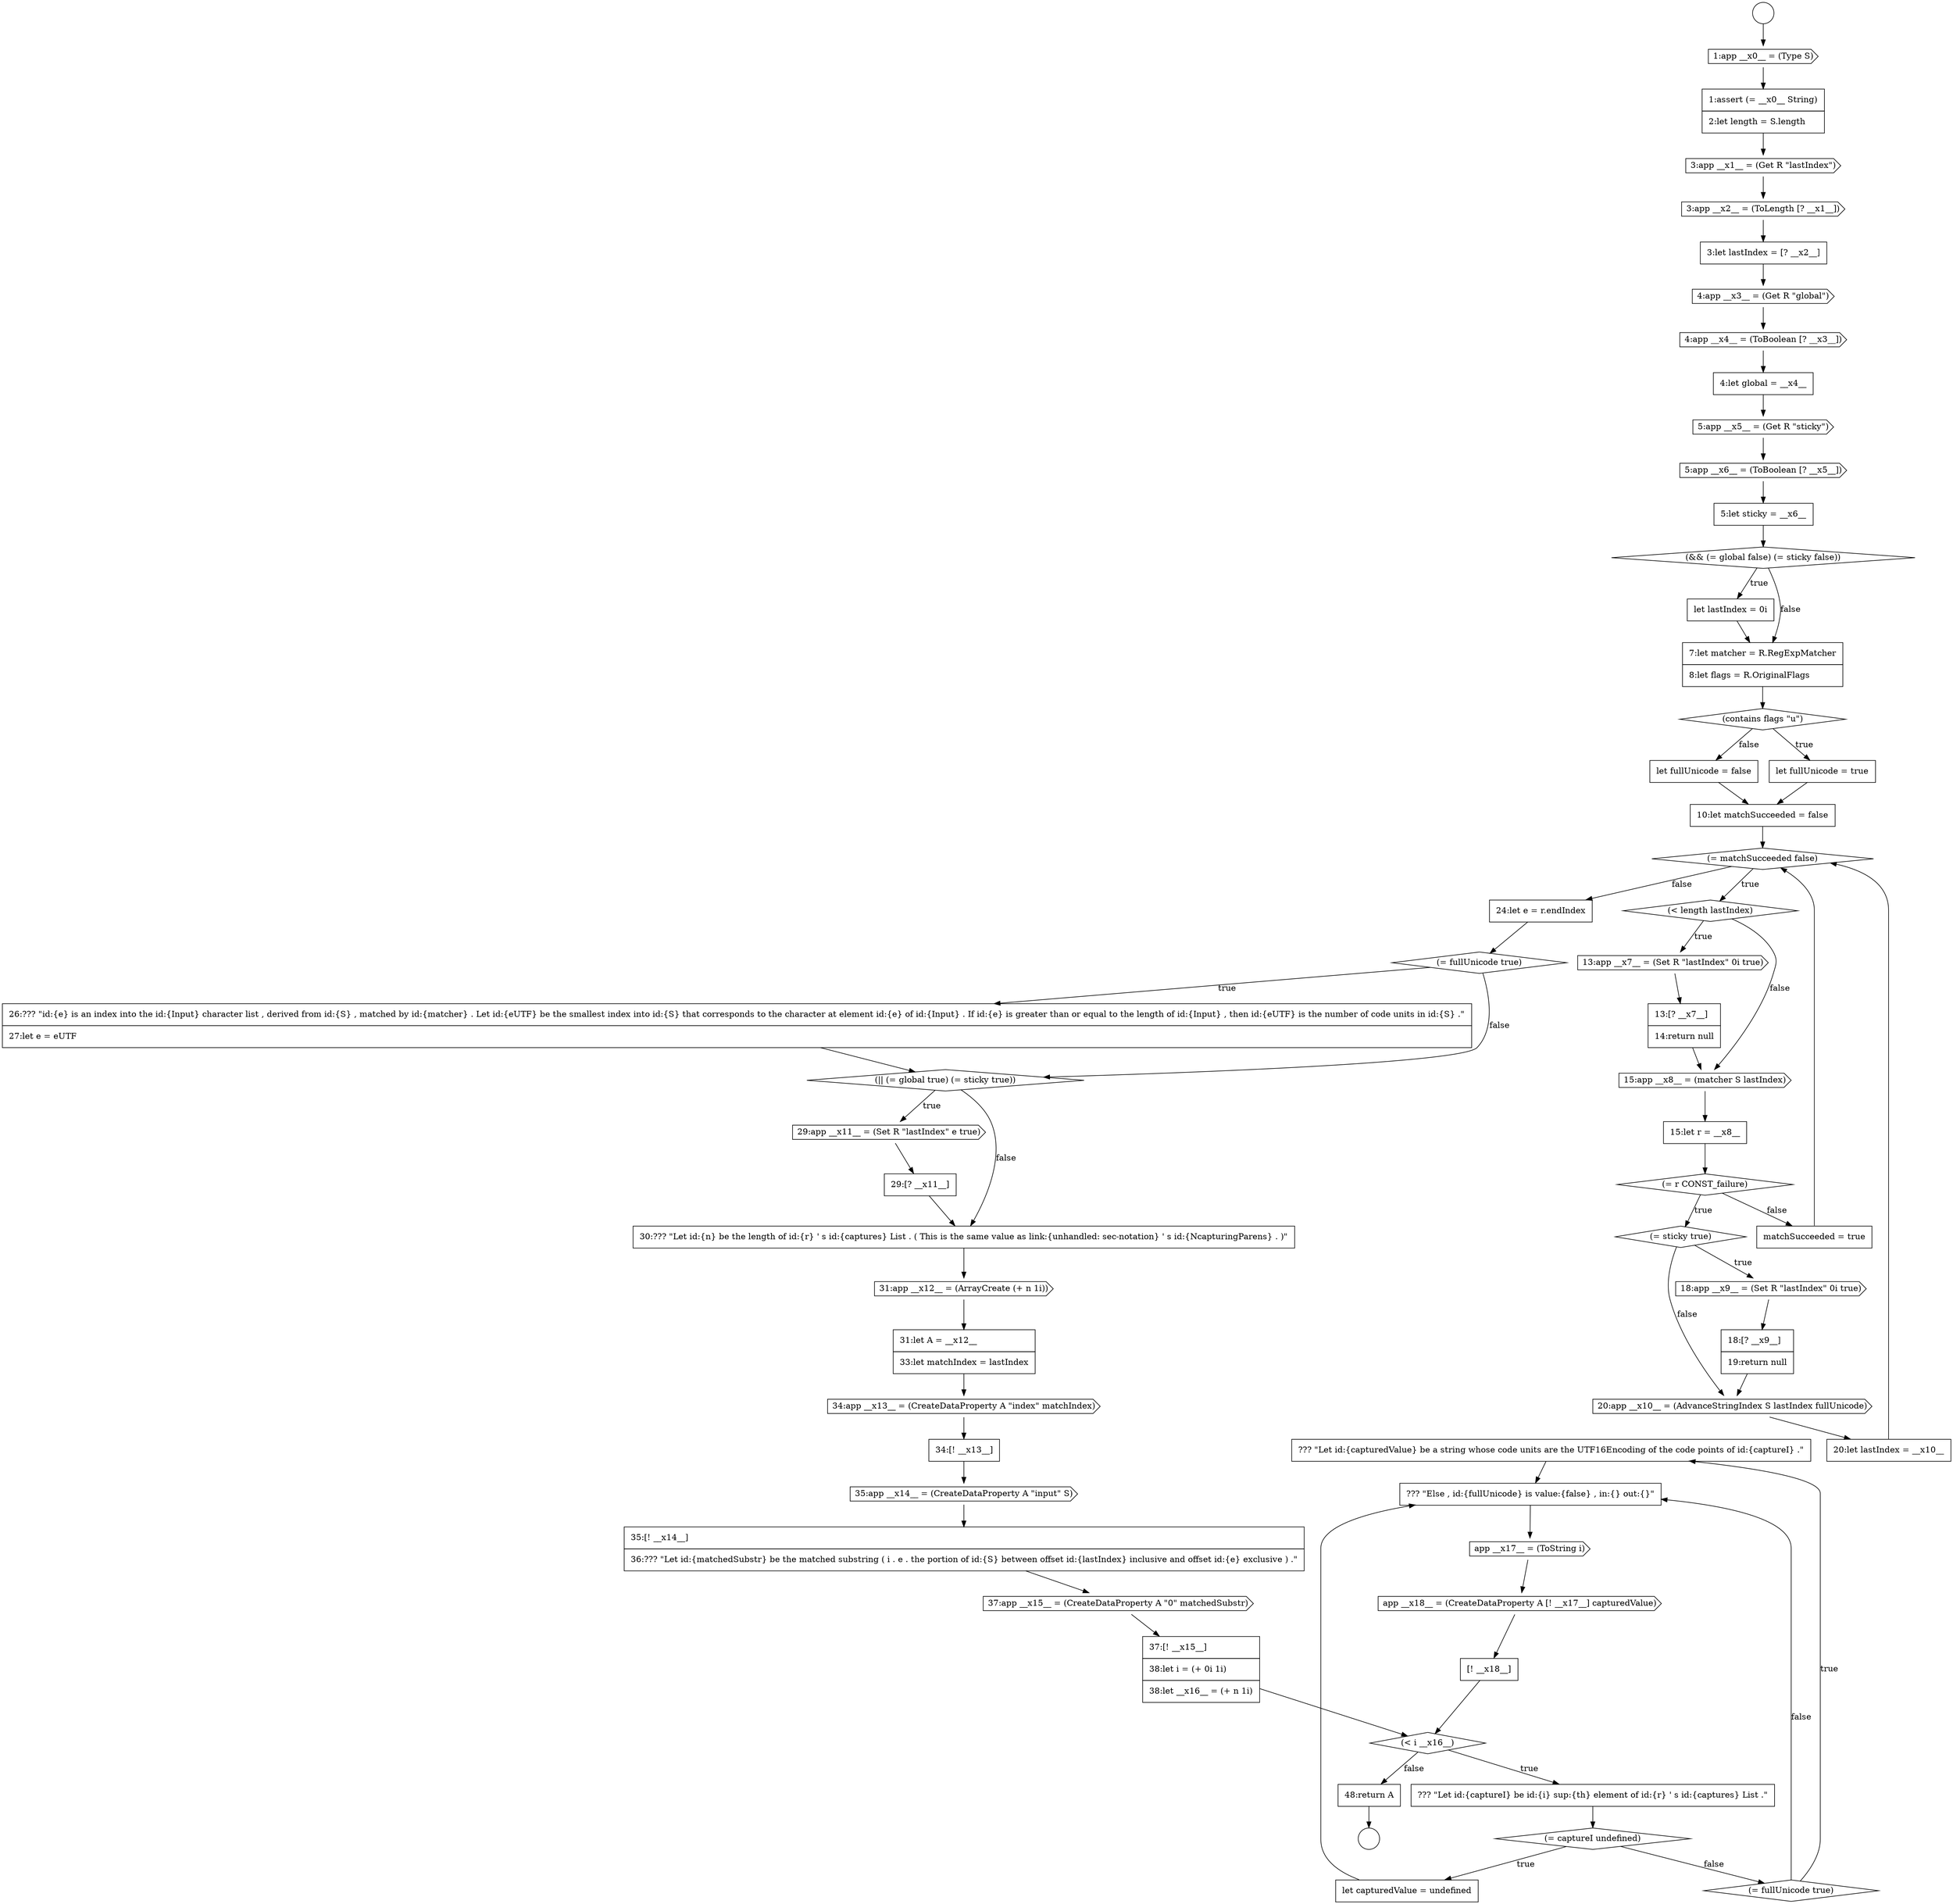 digraph {
  node12774 [shape=none, margin=0, label=<<font color="black">
    <table border="0" cellborder="1" cellspacing="0" cellpadding="10">
      <tr><td align="left">??? &quot;Let id:{capturedValue} be a string whose code units are the UTF16Encoding of the code points of id:{captureI} .&quot;</td></tr>
    </table>
  </font>> color="black" fillcolor="white" style=filled]
  node12764 [shape=none, margin=0, label=<<font color="black">
    <table border="0" cellborder="1" cellspacing="0" cellpadding="10">
      <tr><td align="left">34:[! __x13__]</td></tr>
    </table>
  </font>> color="black" fillcolor="white" style=filled]
  node12756 [shape=none, margin=0, label=<<font color="black">
    <table border="0" cellborder="1" cellspacing="0" cellpadding="10">
      <tr><td align="left">26:??? &quot;id:{e} is an index into the id:{Input} character list , derived from id:{S} , matched by id:{matcher} . Let id:{eUTF} be the smallest index into id:{S} that corresponds to the character at element id:{e} of id:{Input} . If id:{e} is greater than or equal to the length of id:{Input} , then id:{eUTF} is the number of code units in id:{S} .&quot;</td></tr>
      <tr><td align="left">27:let e = eUTF</td></tr>
    </table>
  </font>> color="black" fillcolor="white" style=filled]
  node12778 [shape=none, margin=0, label=<<font color="black">
    <table border="0" cellborder="1" cellspacing="0" cellpadding="10">
      <tr><td align="left">[! __x18__]</td></tr>
    </table>
  </font>> color="black" fillcolor="white" style=filled]
  node12776 [shape=cds, label=<<font color="black">app __x17__ = (ToString i)</font>> color="black" fillcolor="white" style=filled]
  node12772 [shape=none, margin=0, label=<<font color="black">
    <table border="0" cellborder="1" cellspacing="0" cellpadding="10">
      <tr><td align="left">let capturedValue = undefined</td></tr>
    </table>
  </font>> color="black" fillcolor="white" style=filled]
  node12722 [shape=circle label=" " color="black" fillcolor="white" style=filled]
  node12730 [shape=none, margin=0, label=<<font color="black">
    <table border="0" cellborder="1" cellspacing="0" cellpadding="10">
      <tr><td align="left">4:let global = __x4__</td></tr>
    </table>
  </font>> color="black" fillcolor="white" style=filled]
  node12739 [shape=none, margin=0, label=<<font color="black">
    <table border="0" cellborder="1" cellspacing="0" cellpadding="10">
      <tr><td align="left">let fullUnicode = false</td></tr>
    </table>
  </font>> color="black" fillcolor="white" style=filled]
  node12761 [shape=cds, label=<<font color="black">31:app __x12__ = (ArrayCreate (+ n 1i))</font>> color="black" fillcolor="white" style=filled]
  node12749 [shape=cds, label=<<font color="black">18:app __x9__ = (Set R &quot;lastIndex&quot; 0i true)</font>> color="black" fillcolor="white" style=filled]
  node12721 [shape=circle label=" " color="black" fillcolor="white" style=filled]
  node12753 [shape=none, margin=0, label=<<font color="black">
    <table border="0" cellborder="1" cellspacing="0" cellpadding="10">
      <tr><td align="left">matchSucceeded = true</td></tr>
    </table>
  </font>> color="black" fillcolor="white" style=filled]
  node12731 [shape=cds, label=<<font color="black">5:app __x5__ = (Get R &quot;sticky&quot;)</font>> color="black" fillcolor="white" style=filled]
  node12738 [shape=none, margin=0, label=<<font color="black">
    <table border="0" cellborder="1" cellspacing="0" cellpadding="10">
      <tr><td align="left">let fullUnicode = true</td></tr>
    </table>
  </font>> color="black" fillcolor="white" style=filled]
  node12742 [shape=diamond, label=<<font color="black">(&lt; length lastIndex)</font>> color="black" fillcolor="white" style=filled]
  node12725 [shape=cds, label=<<font color="black">3:app __x1__ = (Get R &quot;lastIndex&quot;)</font>> color="black" fillcolor="white" style=filled]
  node12763 [shape=cds, label=<<font color="black">34:app __x13__ = (CreateDataProperty A &quot;index&quot; matchIndex)</font>> color="black" fillcolor="white" style=filled]
  node12757 [shape=diamond, label=<<font color="black">(|| (= global true) (= sticky true))</font>> color="black" fillcolor="white" style=filled]
  node12770 [shape=none, margin=0, label=<<font color="black">
    <table border="0" cellborder="1" cellspacing="0" cellpadding="10">
      <tr><td align="left">??? &quot;Let id:{captureI} be id:{i} sup:{th} element of id:{r} ' s id:{captures} List .&quot;</td></tr>
    </table>
  </font>> color="black" fillcolor="white" style=filled]
  node12745 [shape=cds, label=<<font color="black">15:app __x8__ = (matcher S lastIndex)</font>> color="black" fillcolor="white" style=filled]
  node12767 [shape=cds, label=<<font color="black">37:app __x15__ = (CreateDataProperty A &quot;0&quot; matchedSubstr)</font>> color="black" fillcolor="white" style=filled]
  node12750 [shape=none, margin=0, label=<<font color="black">
    <table border="0" cellborder="1" cellspacing="0" cellpadding="10">
      <tr><td align="left">18:[? __x9__]</td></tr>
      <tr><td align="left">19:return null</td></tr>
    </table>
  </font>> color="black" fillcolor="white" style=filled]
  node12735 [shape=none, margin=0, label=<<font color="black">
    <table border="0" cellborder="1" cellspacing="0" cellpadding="10">
      <tr><td align="left">let lastIndex = 0i</td></tr>
    </table>
  </font>> color="black" fillcolor="white" style=filled]
  node12777 [shape=cds, label=<<font color="black">app __x18__ = (CreateDataProperty A [! __x17__] capturedValue)</font>> color="black" fillcolor="white" style=filled]
  node12762 [shape=none, margin=0, label=<<font color="black">
    <table border="0" cellborder="1" cellspacing="0" cellpadding="10">
      <tr><td align="left">31:let A = __x12__</td></tr>
      <tr><td align="left">33:let matchIndex = lastIndex</td></tr>
    </table>
  </font>> color="black" fillcolor="white" style=filled]
  node12747 [shape=diamond, label=<<font color="black">(= r CONST_failure)</font>> color="black" fillcolor="white" style=filled]
  node12732 [shape=cds, label=<<font color="black">5:app __x6__ = (ToBoolean [? __x5__])</font>> color="black" fillcolor="white" style=filled]
  node12773 [shape=diamond, label=<<font color="black">(= fullUnicode true)</font>> color="black" fillcolor="white" style=filled]
  node12737 [shape=diamond, label=<<font color="black">(contains flags &quot;u&quot;)</font>> color="black" fillcolor="white" style=filled]
  node12769 [shape=diamond, label=<<font color="black">(&lt; i __x16__)</font>> color="black" fillcolor="white" style=filled]
  node12728 [shape=cds, label=<<font color="black">4:app __x3__ = (Get R &quot;global&quot;)</font>> color="black" fillcolor="white" style=filled]
  node12741 [shape=diamond, label=<<font color="black">(= matchSucceeded false)</font>> color="black" fillcolor="white" style=filled]
  node12760 [shape=none, margin=0, label=<<font color="black">
    <table border="0" cellborder="1" cellspacing="0" cellpadding="10">
      <tr><td align="left">30:??? &quot;Let id:{n} be the length of id:{r} ' s id:{captures} List . ( This is the same value as link:{unhandled: sec-notation} ' s id:{NcapturingParens} . )&quot;</td></tr>
    </table>
  </font>> color="black" fillcolor="white" style=filled]
  node12768 [shape=none, margin=0, label=<<font color="black">
    <table border="0" cellborder="1" cellspacing="0" cellpadding="10">
      <tr><td align="left">37:[! __x15__]</td></tr>
      <tr><td align="left">38:let i = (+ 0i 1i)</td></tr>
      <tr><td align="left">38:let __x16__ = (+ n 1i)</td></tr>
    </table>
  </font>> color="black" fillcolor="white" style=filled]
  node12746 [shape=none, margin=0, label=<<font color="black">
    <table border="0" cellborder="1" cellspacing="0" cellpadding="10">
      <tr><td align="left">15:let r = __x8__</td></tr>
    </table>
  </font>> color="black" fillcolor="white" style=filled]
  node12724 [shape=none, margin=0, label=<<font color="black">
    <table border="0" cellborder="1" cellspacing="0" cellpadding="10">
      <tr><td align="left">1:assert (= __x0__ String)</td></tr>
      <tr><td align="left">2:let length = S.length</td></tr>
    </table>
  </font>> color="black" fillcolor="white" style=filled]
  node12751 [shape=cds, label=<<font color="black">20:app __x10__ = (AdvanceStringIndex S lastIndex fullUnicode)</font>> color="black" fillcolor="white" style=filled]
  node12736 [shape=none, margin=0, label=<<font color="black">
    <table border="0" cellborder="1" cellspacing="0" cellpadding="10">
      <tr><td align="left">7:let matcher = R.RegExpMatcher</td></tr>
      <tr><td align="left">8:let flags = R.OriginalFlags</td></tr>
    </table>
  </font>> color="black" fillcolor="white" style=filled]
  node12748 [shape=diamond, label=<<font color="black">(= sticky true)</font>> color="black" fillcolor="white" style=filled]
  node12759 [shape=none, margin=0, label=<<font color="black">
    <table border="0" cellborder="1" cellspacing="0" cellpadding="10">
      <tr><td align="left">29:[? __x11__]</td></tr>
    </table>
  </font>> color="black" fillcolor="white" style=filled]
  node12755 [shape=diamond, label=<<font color="black">(= fullUnicode true)</font>> color="black" fillcolor="white" style=filled]
  node12744 [shape=none, margin=0, label=<<font color="black">
    <table border="0" cellborder="1" cellspacing="0" cellpadding="10">
      <tr><td align="left">13:[? __x7__]</td></tr>
      <tr><td align="left">14:return null</td></tr>
    </table>
  </font>> color="black" fillcolor="white" style=filled]
  node12727 [shape=none, margin=0, label=<<font color="black">
    <table border="0" cellborder="1" cellspacing="0" cellpadding="10">
      <tr><td align="left">3:let lastIndex = [? __x2__]</td></tr>
    </table>
  </font>> color="black" fillcolor="white" style=filled]
  node12779 [shape=none, margin=0, label=<<font color="black">
    <table border="0" cellborder="1" cellspacing="0" cellpadding="10">
      <tr><td align="left">48:return A</td></tr>
    </table>
  </font>> color="black" fillcolor="white" style=filled]
  node12765 [shape=cds, label=<<font color="black">35:app __x14__ = (CreateDataProperty A &quot;input&quot; S)</font>> color="black" fillcolor="white" style=filled]
  node12723 [shape=cds, label=<<font color="black">1:app __x0__ = (Type S)</font>> color="black" fillcolor="white" style=filled]
  node12740 [shape=none, margin=0, label=<<font color="black">
    <table border="0" cellborder="1" cellspacing="0" cellpadding="10">
      <tr><td align="left">10:let matchSucceeded = false</td></tr>
    </table>
  </font>> color="black" fillcolor="white" style=filled]
  node12752 [shape=none, margin=0, label=<<font color="black">
    <table border="0" cellborder="1" cellspacing="0" cellpadding="10">
      <tr><td align="left">20:let lastIndex = __x10__</td></tr>
    </table>
  </font>> color="black" fillcolor="white" style=filled]
  node12733 [shape=none, margin=0, label=<<font color="black">
    <table border="0" cellborder="1" cellspacing="0" cellpadding="10">
      <tr><td align="left">5:let sticky = __x6__</td></tr>
    </table>
  </font>> color="black" fillcolor="white" style=filled]
  node12754 [shape=none, margin=0, label=<<font color="black">
    <table border="0" cellborder="1" cellspacing="0" cellpadding="10">
      <tr><td align="left">24:let e = r.endIndex</td></tr>
    </table>
  </font>> color="black" fillcolor="white" style=filled]
  node12726 [shape=cds, label=<<font color="black">3:app __x2__ = (ToLength [? __x1__])</font>> color="black" fillcolor="white" style=filled]
  node12771 [shape=diamond, label=<<font color="black">(= captureI undefined)</font>> color="black" fillcolor="white" style=filled]
  node12775 [shape=none, margin=0, label=<<font color="black">
    <table border="0" cellborder="1" cellspacing="0" cellpadding="10">
      <tr><td align="left">??? &quot;Else , id:{fullUnicode} is value:{false} , in:{} out:{}&quot;</td></tr>
    </table>
  </font>> color="black" fillcolor="white" style=filled]
  node12743 [shape=cds, label=<<font color="black">13:app __x7__ = (Set R &quot;lastIndex&quot; 0i true)</font>> color="black" fillcolor="white" style=filled]
  node12758 [shape=cds, label=<<font color="black">29:app __x11__ = (Set R &quot;lastIndex&quot; e true)</font>> color="black" fillcolor="white" style=filled]
  node12766 [shape=none, margin=0, label=<<font color="black">
    <table border="0" cellborder="1" cellspacing="0" cellpadding="10">
      <tr><td align="left">35:[! __x14__]</td></tr>
      <tr><td align="left">36:??? &quot;Let id:{matchedSubstr} be the matched substring ( i . e . the portion of id:{S} between offset id:{lastIndex} inclusive and offset id:{e} exclusive ) .&quot;</td></tr>
    </table>
  </font>> color="black" fillcolor="white" style=filled]
  node12734 [shape=diamond, label=<<font color="black">(&amp;&amp; (= global false) (= sticky false))</font>> color="black" fillcolor="white" style=filled]
  node12729 [shape=cds, label=<<font color="black">4:app __x4__ = (ToBoolean [? __x3__])</font>> color="black" fillcolor="white" style=filled]
  node12777 -> node12778 [ color="black"]
  node12746 -> node12747 [ color="black"]
  node12765 -> node12766 [ color="black"]
  node12776 -> node12777 [ color="black"]
  node12748 -> node12749 [label=<<font color="black">true</font>> color="black"]
  node12748 -> node12751 [label=<<font color="black">false</font>> color="black"]
  node12757 -> node12758 [label=<<font color="black">true</font>> color="black"]
  node12757 -> node12760 [label=<<font color="black">false</font>> color="black"]
  node12731 -> node12732 [ color="black"]
  node12729 -> node12730 [ color="black"]
  node12728 -> node12729 [ color="black"]
  node12721 -> node12723 [ color="black"]
  node12747 -> node12748 [label=<<font color="black">true</font>> color="black"]
  node12747 -> node12753 [label=<<font color="black">false</font>> color="black"]
  node12753 -> node12741 [ color="black"]
  node12759 -> node12760 [ color="black"]
  node12745 -> node12746 [ color="black"]
  node12749 -> node12750 [ color="black"]
  node12771 -> node12772 [label=<<font color="black">true</font>> color="black"]
  node12771 -> node12773 [label=<<font color="black">false</font>> color="black"]
  node12768 -> node12769 [ color="black"]
  node12725 -> node12726 [ color="black"]
  node12764 -> node12765 [ color="black"]
  node12772 -> node12775 [ color="black"]
  node12732 -> node12733 [ color="black"]
  node12734 -> node12735 [label=<<font color="black">true</font>> color="black"]
  node12734 -> node12736 [label=<<font color="black">false</font>> color="black"]
  node12724 -> node12725 [ color="black"]
  node12770 -> node12771 [ color="black"]
  node12744 -> node12745 [ color="black"]
  node12733 -> node12734 [ color="black"]
  node12751 -> node12752 [ color="black"]
  node12727 -> node12728 [ color="black"]
  node12755 -> node12756 [label=<<font color="black">true</font>> color="black"]
  node12755 -> node12757 [label=<<font color="black">false</font>> color="black"]
  node12735 -> node12736 [ color="black"]
  node12739 -> node12740 [ color="black"]
  node12754 -> node12755 [ color="black"]
  node12775 -> node12776 [ color="black"]
  node12752 -> node12741 [ color="black"]
  node12778 -> node12769 [ color="black"]
  node12767 -> node12768 [ color="black"]
  node12760 -> node12761 [ color="black"]
  node12738 -> node12740 [ color="black"]
  node12740 -> node12741 [ color="black"]
  node12774 -> node12775 [ color="black"]
  node12762 -> node12763 [ color="black"]
  node12741 -> node12742 [label=<<font color="black">true</font>> color="black"]
  node12741 -> node12754 [label=<<font color="black">false</font>> color="black"]
  node12769 -> node12770 [label=<<font color="black">true</font>> color="black"]
  node12769 -> node12779 [label=<<font color="black">false</font>> color="black"]
  node12737 -> node12738 [label=<<font color="black">true</font>> color="black"]
  node12737 -> node12739 [label=<<font color="black">false</font>> color="black"]
  node12736 -> node12737 [ color="black"]
  node12773 -> node12774 [label=<<font color="black">true</font>> color="black"]
  node12773 -> node12775 [label=<<font color="black">false</font>> color="black"]
  node12756 -> node12757 [ color="black"]
  node12742 -> node12743 [label=<<font color="black">true</font>> color="black"]
  node12742 -> node12745 [label=<<font color="black">false</font>> color="black"]
  node12750 -> node12751 [ color="black"]
  node12726 -> node12727 [ color="black"]
  node12730 -> node12731 [ color="black"]
  node12766 -> node12767 [ color="black"]
  node12723 -> node12724 [ color="black"]
  node12758 -> node12759 [ color="black"]
  node12763 -> node12764 [ color="black"]
  node12743 -> node12744 [ color="black"]
  node12761 -> node12762 [ color="black"]
  node12779 -> node12722 [ color="black"]
}
